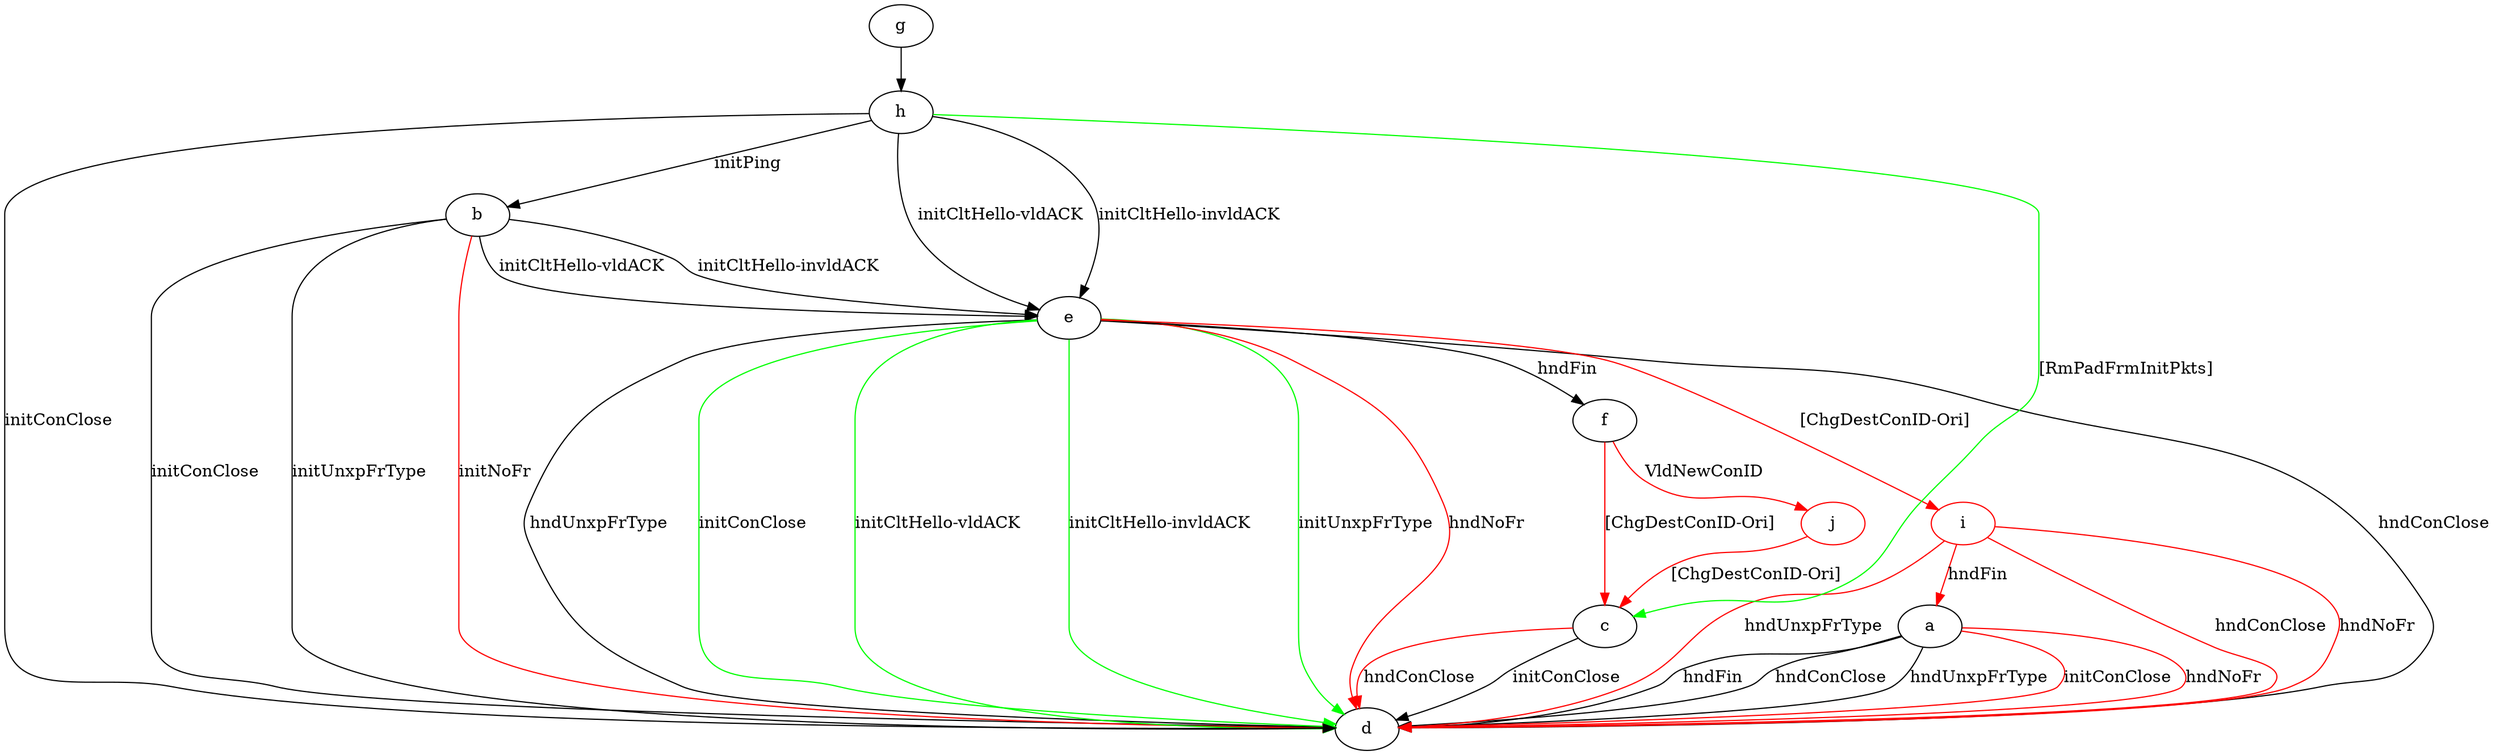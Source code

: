 digraph "" {
	a -> d	[key=0,
		label="hndFin "];
	a -> d	[key=1,
		label="hndConClose "];
	a -> d	[key=2,
		label="hndUnxpFrType "];
	a -> d	[key=3,
		color=red,
		label="initConClose "];
	a -> d	[key=4,
		color=red,
		label="hndNoFr "];
	b -> d	[key=0,
		label="initConClose "];
	b -> d	[key=1,
		label="initUnxpFrType "];
	b -> d	[key=2,
		color=red,
		label="initNoFr "];
	b -> e	[key=0,
		label="initCltHello-vldACK "];
	b -> e	[key=1,
		label="initCltHello-invldACK "];
	c -> d	[key=0,
		label="initConClose "];
	c -> d	[key=1,
		color=red,
		label="hndConClose "];
	e -> d	[key=0,
		label="hndConClose "];
	e -> d	[key=1,
		label="hndUnxpFrType "];
	e -> d	[key=2,
		color=green,
		label="initConClose "];
	e -> d	[key=3,
		color=green,
		label="initCltHello-vldACK "];
	e -> d	[key=4,
		color=green,
		label="initCltHello-invldACK "];
	e -> d	[key=5,
		color=green,
		label="initUnxpFrType "];
	e -> d	[key=6,
		color=red,
		label="hndNoFr "];
	e -> f	[key=0,
		label="hndFin "];
	i	[color=red];
	e -> i	[key=0,
		color=red,
		label="[ChgDestConID-Ori] "];
	f -> c	[key=0,
		color=red,
		label="[ChgDestConID-Ori] "];
	j	[color=red];
	f -> j	[key=0,
		color=red,
		label="VldNewConID "];
	g -> h	[key=0];
	h -> b	[key=0,
		label="initPing "];
	h -> c	[key=0,
		color=green,
		label="[RmPadFrmInitPkts] "];
	h -> d	[key=0,
		label="initConClose "];
	h -> e	[key=0,
		label="initCltHello-vldACK "];
	h -> e	[key=1,
		label="initCltHello-invldACK "];
	i -> a	[key=0,
		color=red,
		label="hndFin "];
	i -> d	[key=0,
		color=red,
		label="hndConClose "];
	i -> d	[key=1,
		color=red,
		label="hndNoFr "];
	i -> d	[key=2,
		color=red,
		label="hndUnxpFrType "];
	j -> c	[key=0,
		color=red,
		label="[ChgDestConID-Ori] "];
}
